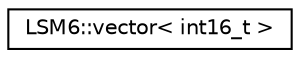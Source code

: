 digraph "Graphical Class Hierarchy"
{
  edge [fontname="Helvetica",fontsize="10",labelfontname="Helvetica",labelfontsize="10"];
  node [fontname="Helvetica",fontsize="10",shape=record];
  rankdir="LR";
  Node1 [label="LSM6::vector\< int16_t \>",height=0.2,width=0.4,color="black", fillcolor="white", style="filled",URL="$structLSM6_1_1vector.html"];
}
